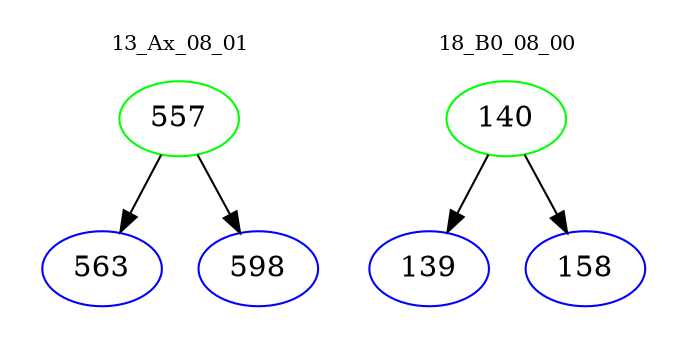 digraph{
subgraph cluster_0 {
color = white
label = "13_Ax_08_01";
fontsize=10;
T0_557 [label="557", color="green"]
T0_557 -> T0_563 [color="black"]
T0_563 [label="563", color="blue"]
T0_557 -> T0_598 [color="black"]
T0_598 [label="598", color="blue"]
}
subgraph cluster_1 {
color = white
label = "18_B0_08_00";
fontsize=10;
T1_140 [label="140", color="green"]
T1_140 -> T1_139 [color="black"]
T1_139 [label="139", color="blue"]
T1_140 -> T1_158 [color="black"]
T1_158 [label="158", color="blue"]
}
}
